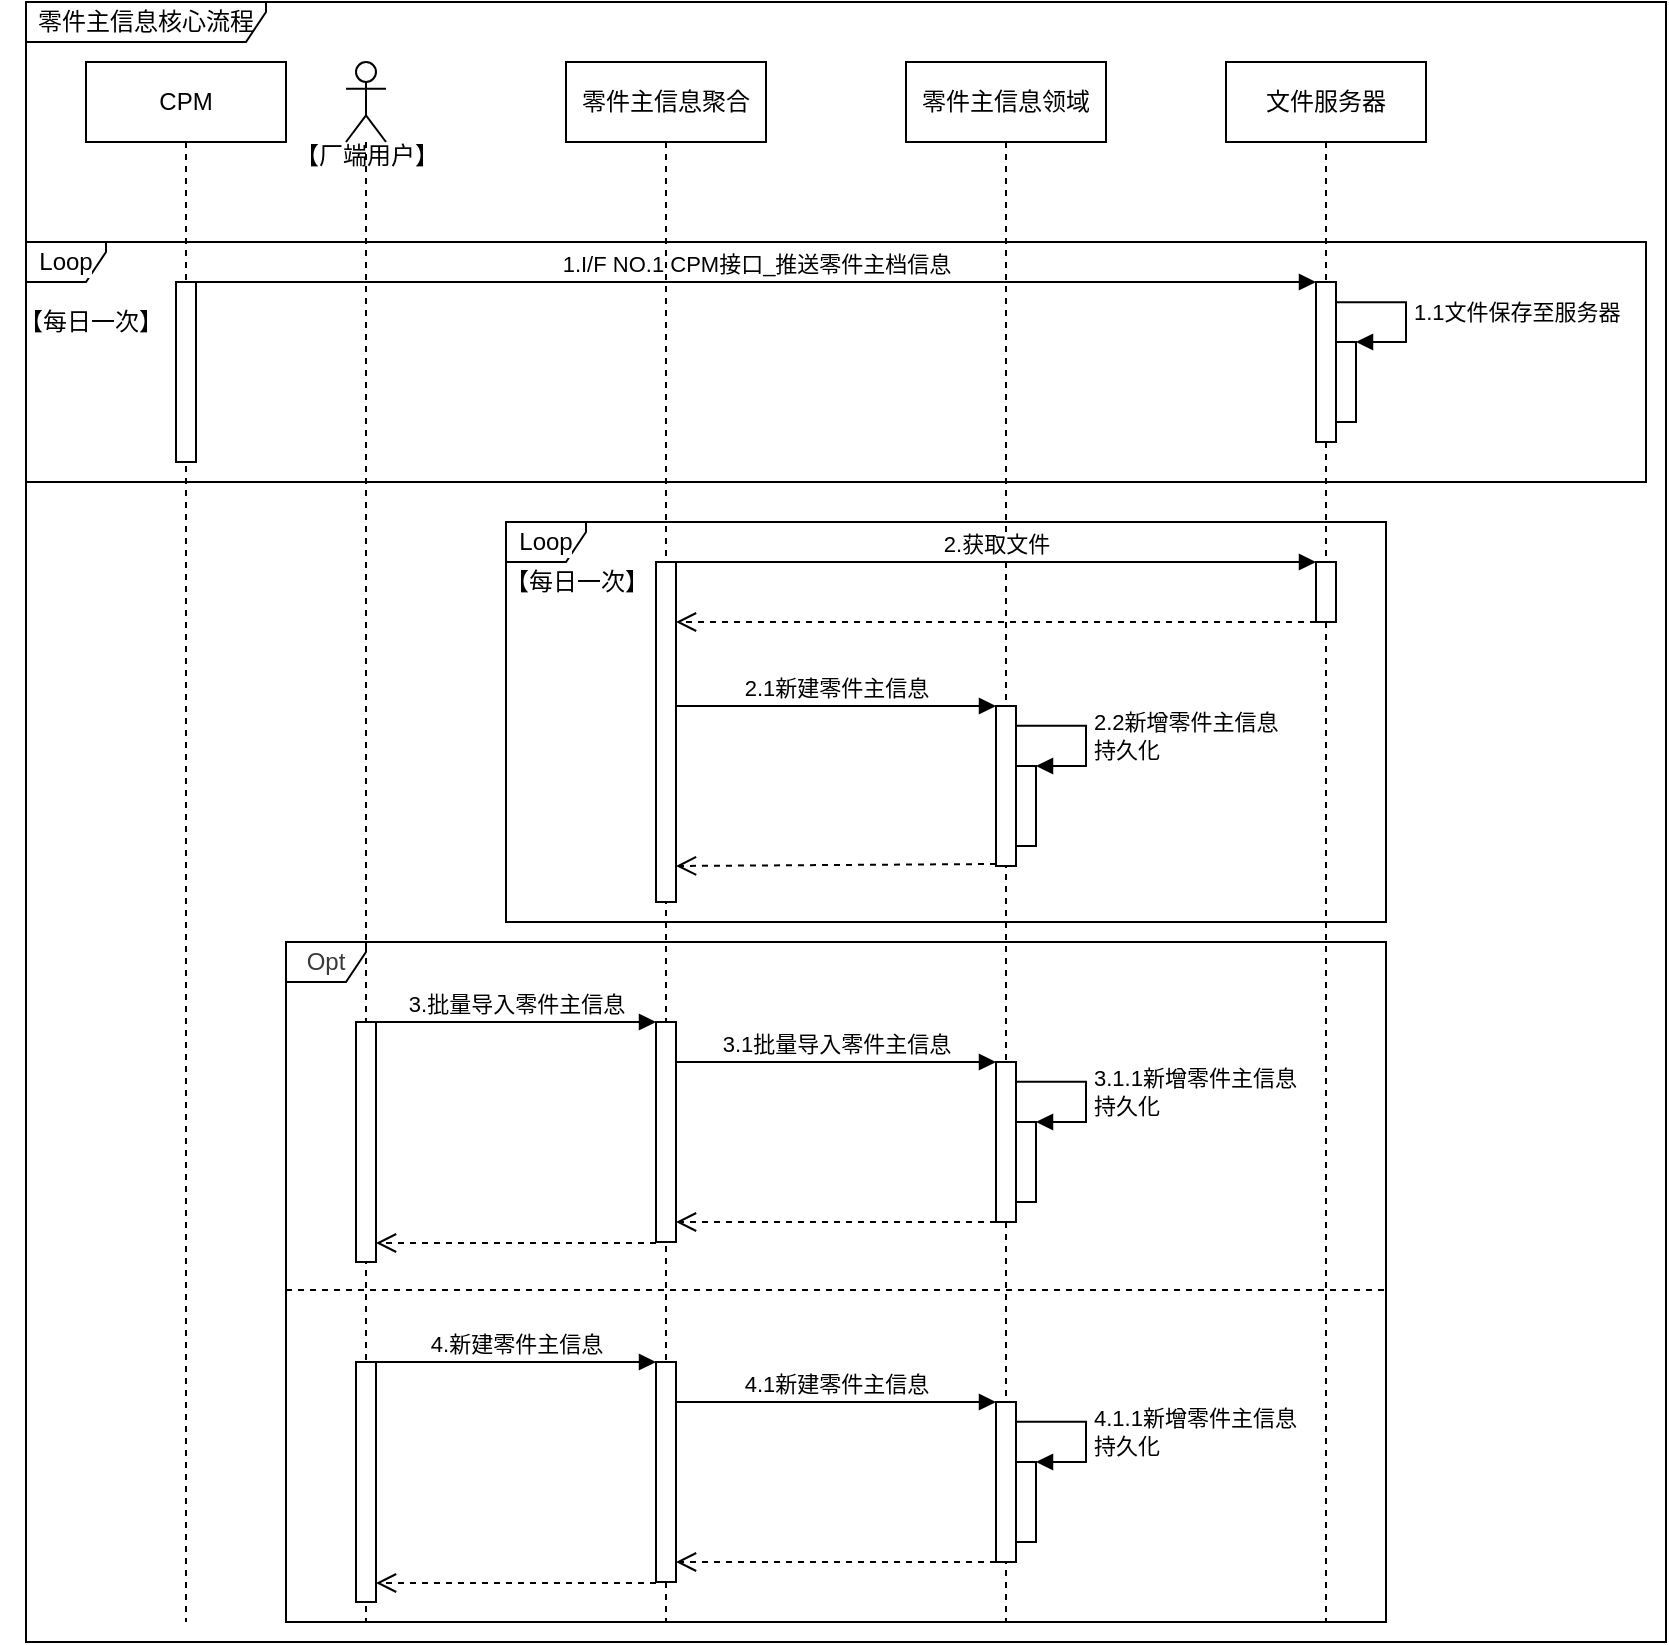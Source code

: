 <mxfile version="16.5.3" type="github" pages="4">
  <diagram id="6bnHpI4cZpsdlI7_PELI" name="时序图">
    <mxGraphModel dx="3779" dy="1124" grid="1" gridSize="10" guides="1" tooltips="1" connect="1" arrows="1" fold="1" page="1" pageScale="1" pageWidth="827" pageHeight="1169" math="0" shadow="0">
      <root>
        <mxCell id="0" />
        <mxCell id="1" parent="0" />
        <mxCell id="9qDZQP6KY1lODNuhh0SA-13" value="3.1批量导入零件主信息" style="html=1;verticalAlign=bottom;endArrow=block;entryX=0;entryY=0;rounded=0;" parent="1" target="9qDZQP6KY1lODNuhh0SA-12" edge="1">
          <mxGeometry relative="1" as="geometry">
            <mxPoint x="-635" y="620" as="sourcePoint" />
          </mxGeometry>
        </mxCell>
        <mxCell id="9qDZQP6KY1lODNuhh0SA-14" value="" style="html=1;verticalAlign=bottom;endArrow=open;dashed=1;endSize=8;exitX=0;exitY=0.95;rounded=0;" parent="1" edge="1">
          <mxGeometry relative="1" as="geometry">
            <mxPoint x="-635" y="700" as="targetPoint" />
            <mxPoint x="-475.0" y="700" as="sourcePoint" />
          </mxGeometry>
        </mxCell>
        <mxCell id="0LydJXx7M0l3ICLnaT1j-2" value="Opt" style="shape=umlFrame;whiteSpace=wrap;html=1;labelBackgroundColor=#FFFFFF;fontColor=#393939;fillColor=#FFFFFF;width=40;height=20;" parent="1" vertex="1">
          <mxGeometry x="-830" y="560" width="550" height="340" as="geometry" />
        </mxCell>
        <mxCell id="6ohJSaFs3OZKNF7ckTL_-2" value="&lt;span style=&quot;background-color: rgb(255 , 255 , 255)&quot;&gt;【&lt;/span&gt;&lt;span style=&quot;background-color: rgb(255 , 255 , 255)&quot;&gt;每日一次&lt;/span&gt;&lt;span style=&quot;background-color: rgb(255 , 255 , 255)&quot;&gt;】&lt;/span&gt;" style="text;html=1;align=center;verticalAlign=middle;resizable=0;points=[];autosize=1;strokeColor=none;fillColor=none;" parent="1" vertex="1">
          <mxGeometry x="-973" y="240" width="90" height="20" as="geometry" />
        </mxCell>
        <mxCell id="6ohJSaFs3OZKNF7ckTL_-3" value="&lt;span style=&quot;background-color: rgb(255 , 255 , 255)&quot;&gt;【&lt;/span&gt;&lt;span style=&quot;background-color: rgb(255 , 255 , 255)&quot;&gt;每日一次&lt;/span&gt;&lt;span style=&quot;background-color: rgb(255 , 255 , 255)&quot;&gt;】&lt;/span&gt;" style="text;html=1;align=center;verticalAlign=middle;resizable=0;points=[];autosize=1;strokeColor=none;fillColor=none;" parent="1" vertex="1">
          <mxGeometry x="-730" y="370" width="90" height="20" as="geometry" />
        </mxCell>
        <mxCell id="LRd9EyxCTDxwuXBP93DP-17" value="" style="shape=umlLifeline;participant=umlActor;perimeter=lifelinePerimeter;whiteSpace=wrap;html=1;container=1;collapsible=0;recursiveResize=0;verticalAlign=top;spacingTop=36;outlineConnect=0;" vertex="1" parent="1">
          <mxGeometry x="-800" y="120" width="20" height="780" as="geometry" />
        </mxCell>
        <mxCell id="LRd9EyxCTDxwuXBP93DP-25" value="1.I/F NO.1 CPM接口_推送零件主档信息" style="html=1;verticalAlign=bottom;endArrow=block;entryX=0;entryY=0;rounded=0;" edge="1" target="LRd9EyxCTDxwuXBP93DP-24" parent="LRd9EyxCTDxwuXBP93DP-17">
          <mxGeometry relative="1" as="geometry">
            <mxPoint x="-75" y="110" as="sourcePoint" />
          </mxGeometry>
        </mxCell>
        <mxCell id="LRd9EyxCTDxwuXBP93DP-47" value="" style="html=1;points=[];perimeter=orthogonalPerimeter;" vertex="1" parent="LRd9EyxCTDxwuXBP93DP-17">
          <mxGeometry x="5" y="480" width="10" height="120" as="geometry" />
        </mxCell>
        <mxCell id="LRd9EyxCTDxwuXBP93DP-18" value="CPM" style="shape=umlLifeline;perimeter=lifelinePerimeter;whiteSpace=wrap;html=1;container=1;collapsible=0;recursiveResize=0;outlineConnect=0;" vertex="1" parent="1">
          <mxGeometry x="-930" y="120" width="100" height="780" as="geometry" />
        </mxCell>
        <mxCell id="LRd9EyxCTDxwuXBP93DP-23" value="" style="html=1;points=[];perimeter=orthogonalPerimeter;" vertex="1" parent="LRd9EyxCTDxwuXBP93DP-18">
          <mxGeometry x="45" y="110" width="10" height="90" as="geometry" />
        </mxCell>
        <mxCell id="LRd9EyxCTDxwuXBP93DP-19" value="零件主信息聚合" style="shape=umlLifeline;perimeter=lifelinePerimeter;whiteSpace=wrap;html=1;container=1;collapsible=0;recursiveResize=0;outlineConnect=0;" vertex="1" parent="1">
          <mxGeometry x="-690" y="120" width="100" height="780" as="geometry" />
        </mxCell>
        <mxCell id="LRd9EyxCTDxwuXBP93DP-29" value="" style="html=1;points=[];perimeter=orthogonalPerimeter;" vertex="1" parent="LRd9EyxCTDxwuXBP93DP-19">
          <mxGeometry x="45" y="250" width="10" height="170" as="geometry" />
        </mxCell>
        <mxCell id="LRd9EyxCTDxwuXBP93DP-49" value="" style="html=1;points=[];perimeter=orthogonalPerimeter;" vertex="1" parent="LRd9EyxCTDxwuXBP93DP-19">
          <mxGeometry x="45" y="480" width="10" height="110" as="geometry" />
        </mxCell>
        <mxCell id="LRd9EyxCTDxwuXBP93DP-20" value="零件主信息领域" style="shape=umlLifeline;perimeter=lifelinePerimeter;whiteSpace=wrap;html=1;container=1;collapsible=0;recursiveResize=0;outlineConnect=0;" vertex="1" parent="1">
          <mxGeometry x="-520" y="120" width="100" height="780" as="geometry" />
        </mxCell>
        <mxCell id="LRd9EyxCTDxwuXBP93DP-40" value="" style="html=1;points=[];perimeter=orthogonalPerimeter;" vertex="1" parent="LRd9EyxCTDxwuXBP93DP-20">
          <mxGeometry x="45" y="322" width="10" height="80" as="geometry" />
        </mxCell>
        <mxCell id="LRd9EyxCTDxwuXBP93DP-45" value="" style="html=1;points=[];perimeter=orthogonalPerimeter;" vertex="1" parent="LRd9EyxCTDxwuXBP93DP-20">
          <mxGeometry x="55" y="352" width="10" height="40" as="geometry" />
        </mxCell>
        <mxCell id="LRd9EyxCTDxwuXBP93DP-46" value="2.2新增零件主信息&lt;br&gt;持久化" style="edgeStyle=orthogonalEdgeStyle;html=1;align=left;spacingLeft=2;endArrow=block;rounded=0;entryX=1;entryY=0;exitX=1.027;exitY=0.124;exitDx=0;exitDy=0;exitPerimeter=0;" edge="1" target="LRd9EyxCTDxwuXBP93DP-45" parent="LRd9EyxCTDxwuXBP93DP-20" source="LRd9EyxCTDxwuXBP93DP-40">
          <mxGeometry relative="1" as="geometry">
            <mxPoint x="60" y="332" as="sourcePoint" />
            <Array as="points">
              <mxPoint x="90" y="332" />
              <mxPoint x="90" y="352" />
            </Array>
          </mxGeometry>
        </mxCell>
        <mxCell id="9qDZQP6KY1lODNuhh0SA-12" value="" style="html=1;points=[];perimeter=orthogonalPerimeter;" parent="LRd9EyxCTDxwuXBP93DP-20" vertex="1">
          <mxGeometry x="45" y="500" width="10" height="80" as="geometry" />
        </mxCell>
        <mxCell id="9qDZQP6KY1lODNuhh0SA-15" value="" style="html=1;points=[];perimeter=orthogonalPerimeter;" parent="LRd9EyxCTDxwuXBP93DP-20" vertex="1">
          <mxGeometry x="55" y="530" width="10" height="40" as="geometry" />
        </mxCell>
        <mxCell id="9qDZQP6KY1lODNuhh0SA-16" value="3.1.1新增零件主信息&lt;br&gt;持久化" style="edgeStyle=orthogonalEdgeStyle;html=1;align=left;spacingLeft=2;endArrow=block;rounded=0;entryX=1;entryY=0;exitX=1.041;exitY=0.124;exitDx=0;exitDy=0;exitPerimeter=0;" parent="LRd9EyxCTDxwuXBP93DP-20" source="9qDZQP6KY1lODNuhh0SA-12" target="9qDZQP6KY1lODNuhh0SA-15" edge="1">
          <mxGeometry relative="1" as="geometry">
            <mxPoint x="60" y="510" as="sourcePoint" />
            <Array as="points">
              <mxPoint x="90" y="510" />
              <mxPoint x="90" y="530" />
            </Array>
          </mxGeometry>
        </mxCell>
        <mxCell id="LRd9EyxCTDxwuXBP93DP-21" value="文件服务器" style="shape=umlLifeline;perimeter=lifelinePerimeter;whiteSpace=wrap;html=1;container=1;collapsible=0;recursiveResize=0;outlineConnect=0;" vertex="1" parent="1">
          <mxGeometry x="-360" y="120" width="100" height="780" as="geometry" />
        </mxCell>
        <mxCell id="LRd9EyxCTDxwuXBP93DP-24" value="" style="html=1;points=[];perimeter=orthogonalPerimeter;" vertex="1" parent="LRd9EyxCTDxwuXBP93DP-21">
          <mxGeometry x="45" y="110" width="10" height="80" as="geometry" />
        </mxCell>
        <mxCell id="LRd9EyxCTDxwuXBP93DP-27" value="" style="html=1;points=[];perimeter=orthogonalPerimeter;" vertex="1" parent="LRd9EyxCTDxwuXBP93DP-21">
          <mxGeometry x="55" y="140" width="10" height="40" as="geometry" />
        </mxCell>
        <mxCell id="LRd9EyxCTDxwuXBP93DP-28" value="1.1文件保存至服务器" style="edgeStyle=orthogonalEdgeStyle;html=1;align=left;spacingLeft=2;endArrow=block;rounded=0;entryX=1;entryY=0;exitX=1.047;exitY=0.126;exitDx=0;exitDy=0;exitPerimeter=0;" edge="1" target="LRd9EyxCTDxwuXBP93DP-27" parent="LRd9EyxCTDxwuXBP93DP-21" source="LRd9EyxCTDxwuXBP93DP-24">
          <mxGeometry relative="1" as="geometry">
            <mxPoint x="60" y="120" as="sourcePoint" />
            <Array as="points">
              <mxPoint x="90" y="120" />
              <mxPoint x="90" y="140" />
            </Array>
          </mxGeometry>
        </mxCell>
        <mxCell id="LRd9EyxCTDxwuXBP93DP-30" value="" style="html=1;points=[];perimeter=orthogonalPerimeter;" vertex="1" parent="LRd9EyxCTDxwuXBP93DP-21">
          <mxGeometry x="45" y="250" width="10" height="30" as="geometry" />
        </mxCell>
        <mxCell id="LRd9EyxCTDxwuXBP93DP-22" value="【厂端用户】" style="text;html=1;align=center;verticalAlign=middle;resizable=0;points=[];autosize=1;strokeColor=none;fillColor=none;" vertex="1" parent="1">
          <mxGeometry x="-835" y="157" width="90" height="20" as="geometry" />
        </mxCell>
        <mxCell id="LRd9EyxCTDxwuXBP93DP-31" value="2.获取文件" style="html=1;verticalAlign=bottom;endArrow=block;entryX=0;entryY=0;rounded=0;" edge="1" target="LRd9EyxCTDxwuXBP93DP-30" parent="1">
          <mxGeometry relative="1" as="geometry">
            <mxPoint x="-635" y="370" as="sourcePoint" />
          </mxGeometry>
        </mxCell>
        <mxCell id="LRd9EyxCTDxwuXBP93DP-32" value="" style="html=1;verticalAlign=bottom;endArrow=open;dashed=1;endSize=8;exitX=0;exitY=0.95;rounded=0;" edge="1" parent="1">
          <mxGeometry relative="1" as="geometry">
            <mxPoint x="-635" y="400" as="targetPoint" />
            <mxPoint x="-315" y="400" as="sourcePoint" />
          </mxGeometry>
        </mxCell>
        <mxCell id="LRd9EyxCTDxwuXBP93DP-41" value="2.1新建零件主信息" style="html=1;verticalAlign=bottom;endArrow=block;entryX=0;entryY=0;rounded=0;" edge="1" target="LRd9EyxCTDxwuXBP93DP-40" parent="1">
          <mxGeometry relative="1" as="geometry">
            <mxPoint x="-635" y="442" as="sourcePoint" />
          </mxGeometry>
        </mxCell>
        <mxCell id="LRd9EyxCTDxwuXBP93DP-42" value="" style="html=1;verticalAlign=bottom;endArrow=open;dashed=1;endSize=8;exitX=0;exitY=0.95;rounded=0;" edge="1" parent="1">
          <mxGeometry relative="1" as="geometry">
            <mxPoint x="-635" y="522" as="targetPoint" />
            <mxPoint x="-475" y="521" as="sourcePoint" />
          </mxGeometry>
        </mxCell>
        <mxCell id="LRd9EyxCTDxwuXBP93DP-44" value="Loop" style="shape=umlFrame;whiteSpace=wrap;html=1;labelBackgroundColor=#FFFFFF;fillColor=#FFFFFF;width=40;height=20;" vertex="1" parent="1">
          <mxGeometry x="-960" y="210" width="810" height="120" as="geometry" />
        </mxCell>
        <mxCell id="LRd9EyxCTDxwuXBP93DP-50" value="3.批量导入零件主信息" style="html=1;verticalAlign=bottom;endArrow=block;entryX=0;entryY=0;rounded=0;" edge="1" target="LRd9EyxCTDxwuXBP93DP-49" parent="1">
          <mxGeometry relative="1" as="geometry">
            <mxPoint x="-786" y="600" as="sourcePoint" />
          </mxGeometry>
        </mxCell>
        <mxCell id="LRd9EyxCTDxwuXBP93DP-51" value="" style="html=1;verticalAlign=bottom;endArrow=open;dashed=1;endSize=8;exitX=0;exitY=0.95;rounded=0;" edge="1" parent="1">
          <mxGeometry relative="1" as="geometry">
            <mxPoint x="-785" y="710.5" as="targetPoint" />
            <mxPoint x="-645" y="710.5" as="sourcePoint" />
          </mxGeometry>
        </mxCell>
        <mxCell id="LRd9EyxCTDxwuXBP93DP-52" value="4.1新建零件主信息" style="html=1;verticalAlign=bottom;endArrow=block;entryX=0;entryY=0;rounded=0;" edge="1" parent="1" target="LRd9EyxCTDxwuXBP93DP-56">
          <mxGeometry relative="1" as="geometry">
            <mxPoint x="-635" y="790" as="sourcePoint" />
          </mxGeometry>
        </mxCell>
        <mxCell id="LRd9EyxCTDxwuXBP93DP-53" value="" style="html=1;verticalAlign=bottom;endArrow=open;dashed=1;endSize=8;exitX=0;exitY=0.95;rounded=0;" edge="1" parent="1">
          <mxGeometry relative="1" as="geometry">
            <mxPoint x="-635" y="870" as="targetPoint" />
            <mxPoint x="-475" y="870" as="sourcePoint" />
          </mxGeometry>
        </mxCell>
        <mxCell id="LRd9EyxCTDxwuXBP93DP-54" value="" style="html=1;points=[];perimeter=orthogonalPerimeter;" vertex="1" parent="1">
          <mxGeometry x="-795" y="770" width="10" height="120" as="geometry" />
        </mxCell>
        <mxCell id="LRd9EyxCTDxwuXBP93DP-55" value="" style="html=1;points=[];perimeter=orthogonalPerimeter;" vertex="1" parent="1">
          <mxGeometry x="-645" y="770" width="10" height="110" as="geometry" />
        </mxCell>
        <mxCell id="LRd9EyxCTDxwuXBP93DP-56" value="" style="html=1;points=[];perimeter=orthogonalPerimeter;" vertex="1" parent="1">
          <mxGeometry x="-475" y="790" width="10" height="80" as="geometry" />
        </mxCell>
        <mxCell id="LRd9EyxCTDxwuXBP93DP-57" value="" style="html=1;points=[];perimeter=orthogonalPerimeter;" vertex="1" parent="1">
          <mxGeometry x="-465" y="820" width="10" height="40" as="geometry" />
        </mxCell>
        <mxCell id="LRd9EyxCTDxwuXBP93DP-58" value="4.1.1新增零件主信息&lt;br&gt;持久化" style="edgeStyle=orthogonalEdgeStyle;html=1;align=left;spacingLeft=2;endArrow=block;rounded=0;entryX=1;entryY=0;exitX=1.041;exitY=0.124;exitDx=0;exitDy=0;exitPerimeter=0;" edge="1" parent="1" source="LRd9EyxCTDxwuXBP93DP-56" target="LRd9EyxCTDxwuXBP93DP-57">
          <mxGeometry relative="1" as="geometry">
            <mxPoint x="60" y="680" as="sourcePoint" />
            <Array as="points">
              <mxPoint x="-430" y="800" />
              <mxPoint x="-430" y="820" />
            </Array>
          </mxGeometry>
        </mxCell>
        <mxCell id="LRd9EyxCTDxwuXBP93DP-59" value="4.新建零件主信息" style="html=1;verticalAlign=bottom;endArrow=block;entryX=0;entryY=0;rounded=0;" edge="1" parent="1" target="LRd9EyxCTDxwuXBP93DP-55">
          <mxGeometry relative="1" as="geometry">
            <mxPoint x="-786" y="770" as="sourcePoint" />
          </mxGeometry>
        </mxCell>
        <mxCell id="LRd9EyxCTDxwuXBP93DP-60" value="" style="html=1;verticalAlign=bottom;endArrow=open;dashed=1;endSize=8;exitX=0;exitY=0.95;rounded=0;" edge="1" parent="1">
          <mxGeometry relative="1" as="geometry">
            <mxPoint x="-785" y="880.5" as="targetPoint" />
            <mxPoint x="-645" y="880.5" as="sourcePoint" />
          </mxGeometry>
        </mxCell>
        <mxCell id="LRd9EyxCTDxwuXBP93DP-61" value="Loop" style="shape=umlFrame;whiteSpace=wrap;html=1;labelBackgroundColor=#FFFFFF;fillColor=#FFFFFF;width=40;height=20;" vertex="1" parent="1">
          <mxGeometry x="-720" y="350" width="440" height="200" as="geometry" />
        </mxCell>
        <mxCell id="LRd9EyxCTDxwuXBP93DP-62" value="" style="line;strokeWidth=1;fillColor=none;align=left;verticalAlign=middle;spacingTop=-1;spacingLeft=3;spacingRight=3;rotatable=0;labelPosition=right;points=[];portConstraint=eastwest;dashed=1;" vertex="1" parent="1">
          <mxGeometry x="-830" y="730" width="550" height="8" as="geometry" />
        </mxCell>
        <mxCell id="LRd9EyxCTDxwuXBP93DP-63" value="零件主信息核心流程" style="shape=umlFrame;whiteSpace=wrap;html=1;width=120;height=20;" vertex="1" parent="1">
          <mxGeometry x="-960" y="90" width="820" height="820" as="geometry" />
        </mxCell>
      </root>
    </mxGraphModel>
  </diagram>
  <diagram id="FOFnYMLGnaj3QQaz7xhX" name="定时任务-行为图">
    <mxGraphModel dx="1209" dy="600" grid="1" gridSize="10" guides="1" tooltips="1" connect="1" arrows="1" fold="1" page="1" pageScale="1" pageWidth="827" pageHeight="1169" math="0" shadow="0">
      <root>
        <mxCell id="7OLGIQ1EorespxrLgJ10-0" />
        <mxCell id="7OLGIQ1EorespxrLgJ10-1" parent="7OLGIQ1EorespxrLgJ10-0" />
        <mxCell id="IHvkTjEI3uxPASRba5FX-0" value="领域层-零件基础原子服务" style="shape=umlLifeline;perimeter=lifelinePerimeter;whiteSpace=wrap;html=1;container=1;collapsible=0;recursiveResize=0;outlineConnect=0;labelBackgroundColor=#FFFFFF;fillColor=#FFFFFF;" parent="7OLGIQ1EorespxrLgJ10-1" vertex="1">
          <mxGeometry x="660" y="160" width="100" height="460" as="geometry" />
        </mxCell>
        <mxCell id="THMdplnS1te3H137m6_t-13" value="" style="html=1;points=[];perimeter=orthogonalPerimeter;labelBackgroundColor=#FFFFFF;fillColor=#FFFFFF;" parent="IHvkTjEI3uxPASRba5FX-0" vertex="1">
          <mxGeometry x="45" y="285" width="10" height="80" as="geometry" />
        </mxCell>
        <mxCell id="THMdplnS1te3H137m6_t-16" value="" style="html=1;points=[];perimeter=orthogonalPerimeter;labelBackgroundColor=#FFFFFF;fillColor=#FFFFFF;" parent="IHvkTjEI3uxPASRba5FX-0" vertex="1">
          <mxGeometry x="55" y="315" width="10" height="40" as="geometry" />
        </mxCell>
        <mxCell id="THMdplnS1te3H137m6_t-17" value="2.3.1保存零件主信息()" style="edgeStyle=orthogonalEdgeStyle;html=1;align=left;spacingLeft=2;endArrow=block;rounded=0;entryX=1;entryY=0;exitX=1.018;exitY=0.143;exitDx=0;exitDy=0;exitPerimeter=0;" parent="IHvkTjEI3uxPASRba5FX-0" source="THMdplnS1te3H137m6_t-13" target="THMdplnS1te3H137m6_t-16" edge="1">
          <mxGeometry relative="1" as="geometry">
            <mxPoint x="60" y="295" as="sourcePoint" />
            <Array as="points">
              <mxPoint x="55" y="295" />
              <mxPoint x="90" y="295" />
              <mxPoint x="90" y="315" />
            </Array>
          </mxGeometry>
        </mxCell>
        <mxCell id="IHvkTjEI3uxPASRba5FX-1" value="应用层-零部件聚合服务" style="shape=umlLifeline;perimeter=lifelinePerimeter;whiteSpace=wrap;html=1;container=1;collapsible=0;recursiveResize=0;outlineConnect=0;labelBackgroundColor=#FFFFFF;fillColor=#FFFFFF;" parent="7OLGIQ1EorespxrLgJ10-1" vertex="1">
          <mxGeometry x="500" y="160" width="100" height="460" as="geometry" />
        </mxCell>
        <mxCell id="THMdplnS1te3H137m6_t-8" value="" style="html=1;points=[];perimeter=orthogonalPerimeter;labelBackgroundColor=#FFFFFF;fillColor=#FFFFFF;" parent="IHvkTjEI3uxPASRba5FX-1" vertex="1">
          <mxGeometry x="45" y="80" width="10" height="310" as="geometry" />
        </mxCell>
        <mxCell id="THMdplnS1te3H137m6_t-11" value="" style="html=1;points=[];perimeter=orthogonalPerimeter;labelBackgroundColor=#FFFFFF;fillColor=#FFFFFF;" parent="IHvkTjEI3uxPASRba5FX-1" vertex="1">
          <mxGeometry x="55" y="110" width="10" height="40" as="geometry" />
        </mxCell>
        <mxCell id="THMdplnS1te3H137m6_t-12" value="2.1文件读取()" style="edgeStyle=orthogonalEdgeStyle;html=1;align=left;spacingLeft=2;endArrow=block;rounded=0;entryX=1;entryY=0;exitX=1.033;exitY=0.088;exitDx=0;exitDy=0;exitPerimeter=0;" parent="IHvkTjEI3uxPASRba5FX-1" source="THMdplnS1te3H137m6_t-8" target="THMdplnS1te3H137m6_t-11" edge="1">
          <mxGeometry relative="1" as="geometry">
            <mxPoint x="60" y="90" as="sourcePoint" />
            <Array as="points">
              <mxPoint x="90" y="90" />
              <mxPoint x="90" y="110" />
            </Array>
          </mxGeometry>
        </mxCell>
        <mxCell id="IHvkTjEI3uxPASRba5FX-2" value="接口-BFF服务" style="shape=umlLifeline;perimeter=lifelinePerimeter;whiteSpace=wrap;html=1;container=1;collapsible=0;recursiveResize=0;outlineConnect=0;labelBackgroundColor=#FFFFFF;fillColor=#FFFFFF;" parent="7OLGIQ1EorespxrLgJ10-1" vertex="1">
          <mxGeometry x="370" y="160" width="100" height="460" as="geometry" />
        </mxCell>
        <mxCell id="IHvkTjEI3uxPASRba5FX-3" value="零部件前端" style="shape=umlLifeline;perimeter=lifelinePerimeter;whiteSpace=wrap;html=1;container=1;collapsible=0;recursiveResize=0;outlineConnect=0;labelBackgroundColor=#FFFFFF;fillColor=#FFFFFF;" parent="7OLGIQ1EorespxrLgJ10-1" vertex="1">
          <mxGeometry x="240" y="160" width="100" height="460" as="geometry" />
        </mxCell>
        <mxCell id="THMdplnS1te3H137m6_t-14" value="2.3调用零件基础原子服务()" style="html=1;verticalAlign=bottom;endArrow=block;entryX=0;entryY=0;rounded=0;" parent="7OLGIQ1EorespxrLgJ10-1" target="THMdplnS1te3H137m6_t-13" edge="1">
          <mxGeometry relative="1" as="geometry">
            <mxPoint x="556" y="445" as="sourcePoint" />
          </mxGeometry>
        </mxCell>
        <mxCell id="THMdplnS1te3H137m6_t-15" value="" style="html=1;verticalAlign=bottom;endArrow=open;dashed=1;endSize=8;exitX=0;exitY=0.95;rounded=0;" parent="7OLGIQ1EorespxrLgJ10-1" edge="1">
          <mxGeometry relative="1" as="geometry">
            <mxPoint x="556" y="524" as="targetPoint" />
            <mxPoint x="705" y="524" as="sourcePoint" />
          </mxGeometry>
        </mxCell>
        <mxCell id="54kVwgG79NFkQRx_jsIe-0" value="Alt" style="shape=umlFrame;whiteSpace=wrap;html=1;width=30;height=20;" parent="7OLGIQ1EorespxrLgJ10-1" vertex="1">
          <mxGeometry x="480" y="330" width="400" height="210" as="geometry" />
        </mxCell>
        <mxCell id="54kVwgG79NFkQRx_jsIe-1" value="【校验通过】" style="text;html=1;align=center;verticalAlign=middle;resizable=0;points=[];autosize=1;strokeColor=none;fillColor=none;" parent="7OLGIQ1EorespxrLgJ10-1" vertex="1">
          <mxGeometry x="467" y="350" width="90" height="20" as="geometry" />
        </mxCell>
        <mxCell id="ZtvEB8UlHs2p3nsMnhAs-0" value="" style="html=1;points=[];perimeter=orthogonalPerimeter;labelBackgroundColor=#FFFFFF;fillColor=#FFFFFF;" parent="7OLGIQ1EorespxrLgJ10-1" vertex="1">
          <mxGeometry x="555" y="360" width="10" height="40" as="geometry" />
        </mxCell>
        <mxCell id="ZtvEB8UlHs2p3nsMnhAs-1" value="2.2校验数据()" style="edgeStyle=orthogonalEdgeStyle;html=1;align=left;spacingLeft=2;endArrow=block;rounded=0;entryX=1;entryY=0;exitX=1.033;exitY=0.088;exitDx=0;exitDy=0;exitPerimeter=0;" parent="7OLGIQ1EorespxrLgJ10-1" target="ZtvEB8UlHs2p3nsMnhAs-0" edge="1">
          <mxGeometry relative="1" as="geometry">
            <mxPoint x="555.33" y="359.92" as="sourcePoint" />
            <Array as="points">
              <mxPoint x="590" y="340" />
              <mxPoint x="590" y="360" />
            </Array>
          </mxGeometry>
        </mxCell>
        <mxCell id="A97mmvDs4ll5jp05zxJL-0" value="Loop" style="shape=umlFrame;whiteSpace=wrap;html=1;labelBackgroundColor=#FFFFFF;fillColor=#FFFFFF;width=50;height=15;" parent="7OLGIQ1EorespxrLgJ10-1" vertex="1">
          <mxGeometry x="410" y="230" width="480" height="330" as="geometry" />
        </mxCell>
        <mxCell id="mlTio9FG4z4qd6uqM1Vp-1" value="【每日一次】" style="text;html=1;align=center;verticalAlign=middle;resizable=0;points=[];autosize=1;strokeColor=none;fillColor=none;" parent="7OLGIQ1EorespxrLgJ10-1" vertex="1">
          <mxGeometry x="405" y="250" width="90" height="20" as="geometry" />
        </mxCell>
        <mxCell id="mlTio9FG4z4qd6uqM1Vp-2" value="生成零件主信息-时序" style="shape=umlFrame;whiteSpace=wrap;html=1;labelBackgroundColor=#FFFFFF;fillColor=#FFFFFF;width=130;height=20;" parent="7OLGIQ1EorespxrLgJ10-1" vertex="1">
          <mxGeometry x="240" y="120" width="660" height="500" as="geometry" />
        </mxCell>
      </root>
    </mxGraphModel>
  </diagram>
  <diagram id="dGG8FJd8N7IwFIvMK75r" name="事件图">
    <mxGraphModel dx="1209" dy="600" grid="1" gridSize="10" guides="1" tooltips="1" connect="1" arrows="1" fold="1" page="1" pageScale="1" pageWidth="827" pageHeight="1169" math="0" shadow="0">
      <root>
        <mxCell id="RU_HmeFV_STFyEm7z6BS-0" />
        <mxCell id="RU_HmeFV_STFyEm7z6BS-1" parent="RU_HmeFV_STFyEm7z6BS-0" />
      </root>
    </mxGraphModel>
  </diagram>
  <diagram id="fTKao5kH5AFAM4wwmsIB" name="聚合根">
    <mxGraphModel dx="1209" dy="600" grid="1" gridSize="10" guides="1" tooltips="1" connect="1" arrows="1" fold="1" page="1" pageScale="1" pageWidth="827" pageHeight="1169" math="0" shadow="0">
      <root>
        <mxCell id="7-ZAPzwOO9HuGMdEz8zF-0" />
        <mxCell id="7-ZAPzwOO9HuGMdEz8zF-1" parent="7-ZAPzwOO9HuGMdEz8zF-0" />
        <mxCell id="ujMnchfc8mpm0ilcwJpV-10" value="零件主信息" style="shape=table;startSize=30;container=1;collapsible=1;childLayout=tableLayout;fixedRows=1;rowLines=0;fontStyle=1;align=center;resizeLast=1;fillColor=#CFC86B;" parent="7-ZAPzwOO9HuGMdEz8zF-1" vertex="1">
          <mxGeometry x="360" y="320" width="180" height="240" as="geometry" />
        </mxCell>
        <mxCell id="ujMnchfc8mpm0ilcwJpV-11" value="" style="shape=tableRow;horizontal=0;startSize=0;swimlaneHead=0;swimlaneBody=0;fillColor=#CFC86B;collapsible=0;dropTarget=0;points=[[0,0.5],[1,0.5]];portConstraint=eastwest;top=0;left=0;right=0;bottom=1;" parent="ujMnchfc8mpm0ilcwJpV-10" vertex="1">
          <mxGeometry y="30" width="180" height="30" as="geometry" />
        </mxCell>
        <mxCell id="ujMnchfc8mpm0ilcwJpV-12" value="PK" style="shape=partialRectangle;connectable=0;fillColor=#CFC86B;top=0;left=0;bottom=0;right=0;fontStyle=1;overflow=hidden;" parent="ujMnchfc8mpm0ilcwJpV-11" vertex="1">
          <mxGeometry width="30" height="30" as="geometry">
            <mxRectangle width="30" height="30" as="alternateBounds" />
          </mxGeometry>
        </mxCell>
        <mxCell id="ujMnchfc8mpm0ilcwJpV-13" value="id" style="shape=partialRectangle;connectable=0;fillColor=#CFC86B;top=0;left=0;bottom=0;right=0;align=left;spacingLeft=6;fontStyle=1;overflow=hidden;" parent="ujMnchfc8mpm0ilcwJpV-11" vertex="1">
          <mxGeometry x="30" width="150" height="30" as="geometry">
            <mxRectangle width="150" height="30" as="alternateBounds" />
          </mxGeometry>
        </mxCell>
        <mxCell id="ujMnchfc8mpm0ilcwJpV-14" value="" style="shape=tableRow;horizontal=0;startSize=0;swimlaneHead=0;swimlaneBody=0;fillColor=#CFC86B;collapsible=0;dropTarget=0;points=[[0,0.5],[1,0.5]];portConstraint=eastwest;top=0;left=0;right=0;bottom=0;" parent="ujMnchfc8mpm0ilcwJpV-10" vertex="1">
          <mxGeometry y="60" width="180" height="30" as="geometry" />
        </mxCell>
        <mxCell id="ujMnchfc8mpm0ilcwJpV-15" value="" style="shape=partialRectangle;connectable=0;fillColor=#CFC86B;top=0;left=0;bottom=0;right=0;editable=1;overflow=hidden;" parent="ujMnchfc8mpm0ilcwJpV-14" vertex="1">
          <mxGeometry width="30" height="30" as="geometry">
            <mxRectangle width="30" height="30" as="alternateBounds" />
          </mxGeometry>
        </mxCell>
        <mxCell id="ujMnchfc8mpm0ilcwJpV-16" value="零件编号" style="shape=partialRectangle;connectable=0;fillColor=#CFC86B;top=0;left=0;bottom=0;right=0;align=left;spacingLeft=6;overflow=hidden;" parent="ujMnchfc8mpm0ilcwJpV-14" vertex="1">
          <mxGeometry x="30" width="150" height="30" as="geometry">
            <mxRectangle width="150" height="30" as="alternateBounds" />
          </mxGeometry>
        </mxCell>
        <mxCell id="ujMnchfc8mpm0ilcwJpV-17" value="" style="shape=tableRow;horizontal=0;startSize=0;swimlaneHead=0;swimlaneBody=0;fillColor=#CFC86B;collapsible=0;dropTarget=0;points=[[0,0.5],[1,0.5]];portConstraint=eastwest;top=0;left=0;right=0;bottom=0;" parent="ujMnchfc8mpm0ilcwJpV-10" vertex="1">
          <mxGeometry y="90" width="180" height="30" as="geometry" />
        </mxCell>
        <mxCell id="ujMnchfc8mpm0ilcwJpV-18" value="" style="shape=partialRectangle;connectable=0;fillColor=#CFC86B;top=0;left=0;bottom=0;right=0;editable=1;overflow=hidden;" parent="ujMnchfc8mpm0ilcwJpV-17" vertex="1">
          <mxGeometry width="30" height="30" as="geometry">
            <mxRectangle width="30" height="30" as="alternateBounds" />
          </mxGeometry>
        </mxCell>
        <mxCell id="ujMnchfc8mpm0ilcwJpV-19" value="零件名称    " style="shape=partialRectangle;connectable=0;fillColor=#CFC86B;top=0;left=0;bottom=0;right=0;align=left;spacingLeft=6;overflow=hidden;" parent="ujMnchfc8mpm0ilcwJpV-17" vertex="1">
          <mxGeometry x="30" width="150" height="30" as="geometry">
            <mxRectangle width="150" height="30" as="alternateBounds" />
          </mxGeometry>
        </mxCell>
        <mxCell id="ujMnchfc8mpm0ilcwJpV-20" style="shape=tableRow;horizontal=0;startSize=0;swimlaneHead=0;swimlaneBody=0;fillColor=#CFC86B;collapsible=0;dropTarget=0;points=[[0,0.5],[1,0.5]];portConstraint=eastwest;top=0;left=0;right=0;bottom=0;" parent="ujMnchfc8mpm0ilcwJpV-10" vertex="1">
          <mxGeometry y="120" width="180" height="30" as="geometry" />
        </mxCell>
        <mxCell id="ujMnchfc8mpm0ilcwJpV-21" style="shape=partialRectangle;connectable=0;fillColor=#CFC86B;top=0;left=0;bottom=0;right=0;editable=1;overflow=hidden;" parent="ujMnchfc8mpm0ilcwJpV-20" vertex="1">
          <mxGeometry width="30" height="30" as="geometry">
            <mxRectangle width="30" height="30" as="alternateBounds" />
          </mxGeometry>
        </mxCell>
        <mxCell id="ujMnchfc8mpm0ilcwJpV-22" value="零件分类" style="shape=partialRectangle;connectable=0;fillColor=#CFC86B;top=0;left=0;bottom=0;right=0;align=left;spacingLeft=6;overflow=hidden;" parent="ujMnchfc8mpm0ilcwJpV-20" vertex="1">
          <mxGeometry x="30" width="150" height="30" as="geometry">
            <mxRectangle width="150" height="30" as="alternateBounds" />
          </mxGeometry>
        </mxCell>
        <mxCell id="ujMnchfc8mpm0ilcwJpV-29" style="shape=tableRow;horizontal=0;startSize=0;swimlaneHead=0;swimlaneBody=0;fillColor=#CFC86B;collapsible=0;dropTarget=0;points=[[0,0.5],[1,0.5]];portConstraint=eastwest;top=0;left=0;right=0;bottom=0;" parent="ujMnchfc8mpm0ilcwJpV-10" vertex="1">
          <mxGeometry y="150" width="180" height="30" as="geometry" />
        </mxCell>
        <mxCell id="ujMnchfc8mpm0ilcwJpV-30" style="shape=partialRectangle;connectable=0;fillColor=#CFC86B;top=0;left=0;bottom=0;right=0;editable=1;overflow=hidden;" parent="ujMnchfc8mpm0ilcwJpV-29" vertex="1">
          <mxGeometry width="30" height="30" as="geometry">
            <mxRectangle width="30" height="30" as="alternateBounds" />
          </mxGeometry>
        </mxCell>
        <mxCell id="ujMnchfc8mpm0ilcwJpV-31" value="库存数" style="shape=partialRectangle;connectable=0;fillColor=#CFC86B;top=0;left=0;bottom=0;right=0;align=left;spacingLeft=6;overflow=hidden;" parent="ujMnchfc8mpm0ilcwJpV-29" vertex="1">
          <mxGeometry x="30" width="150" height="30" as="geometry">
            <mxRectangle width="150" height="30" as="alternateBounds" />
          </mxGeometry>
        </mxCell>
        <mxCell id="ujMnchfc8mpm0ilcwJpV-32" style="shape=tableRow;horizontal=0;startSize=0;swimlaneHead=0;swimlaneBody=0;fillColor=#CFC86B;collapsible=0;dropTarget=0;points=[[0,0.5],[1,0.5]];portConstraint=eastwest;top=0;left=0;right=0;bottom=0;" parent="ujMnchfc8mpm0ilcwJpV-10" vertex="1">
          <mxGeometry y="180" width="180" height="30" as="geometry" />
        </mxCell>
        <mxCell id="ujMnchfc8mpm0ilcwJpV-33" style="shape=partialRectangle;connectable=0;fillColor=#CFC86B;top=0;left=0;bottom=0;right=0;editable=1;overflow=hidden;" parent="ujMnchfc8mpm0ilcwJpV-32" vertex="1">
          <mxGeometry width="30" height="30" as="geometry">
            <mxRectangle width="30" height="30" as="alternateBounds" />
          </mxGeometry>
        </mxCell>
        <mxCell id="ujMnchfc8mpm0ilcwJpV-34" value="零售价" style="shape=partialRectangle;connectable=0;fillColor=#CFC86B;top=0;left=0;bottom=0;right=0;align=left;spacingLeft=6;overflow=hidden;" parent="ujMnchfc8mpm0ilcwJpV-32" vertex="1">
          <mxGeometry x="30" width="150" height="30" as="geometry">
            <mxRectangle width="150" height="30" as="alternateBounds" />
          </mxGeometry>
        </mxCell>
        <mxCell id="ujMnchfc8mpm0ilcwJpV-35" style="shape=tableRow;horizontal=0;startSize=0;swimlaneHead=0;swimlaneBody=0;fillColor=#CFC86B;collapsible=0;dropTarget=0;points=[[0,0.5],[1,0.5]];portConstraint=eastwest;top=0;left=0;right=0;bottom=0;" parent="ujMnchfc8mpm0ilcwJpV-10" vertex="1">
          <mxGeometry y="210" width="180" height="30" as="geometry" />
        </mxCell>
        <mxCell id="ujMnchfc8mpm0ilcwJpV-36" style="shape=partialRectangle;connectable=0;fillColor=#CFC86B;top=0;left=0;bottom=0;right=0;editable=1;overflow=hidden;" parent="ujMnchfc8mpm0ilcwJpV-35" vertex="1">
          <mxGeometry width="30" height="30" as="geometry">
            <mxRectangle width="30" height="30" as="alternateBounds" />
          </mxGeometry>
        </mxCell>
        <mxCell id="ujMnchfc8mpm0ilcwJpV-37" value="采购价" style="shape=partialRectangle;connectable=0;fillColor=#CFC86B;top=0;left=0;bottom=0;right=0;align=left;spacingLeft=6;overflow=hidden;" parent="ujMnchfc8mpm0ilcwJpV-35" vertex="1">
          <mxGeometry x="30" width="150" height="30" as="geometry">
            <mxRectangle width="150" height="30" as="alternateBounds" />
          </mxGeometry>
        </mxCell>
        <mxCell id="8d-5phC_stLCoWwtOvVK-0" value="【CPM】零件信息" style="shape=table;startSize=30;container=1;collapsible=1;childLayout=tableLayout;fixedRows=1;rowLines=0;fontStyle=1;align=center;resizeLast=1;fillColor=#00BB00;" parent="7-ZAPzwOO9HuGMdEz8zF-1" vertex="1">
          <mxGeometry x="90" y="400" width="180" height="240" as="geometry" />
        </mxCell>
        <mxCell id="8d-5phC_stLCoWwtOvVK-1" value="" style="shape=tableRow;horizontal=0;startSize=0;swimlaneHead=0;swimlaneBody=0;fillColor=#00BB00;collapsible=0;dropTarget=0;points=[[0,0.5],[1,0.5]];portConstraint=eastwest;top=0;left=0;right=0;bottom=1;" parent="8d-5phC_stLCoWwtOvVK-0" vertex="1">
          <mxGeometry y="30" width="180" height="30" as="geometry" />
        </mxCell>
        <mxCell id="8d-5phC_stLCoWwtOvVK-2" value="PK" style="shape=partialRectangle;connectable=0;fillColor=#00BB00;top=0;left=0;bottom=0;right=0;fontStyle=1;overflow=hidden;" parent="8d-5phC_stLCoWwtOvVK-1" vertex="1">
          <mxGeometry width="30" height="30" as="geometry">
            <mxRectangle width="30" height="30" as="alternateBounds" />
          </mxGeometry>
        </mxCell>
        <mxCell id="8d-5phC_stLCoWwtOvVK-3" value="id" style="shape=partialRectangle;connectable=0;fillColor=#00BB00;top=0;left=0;bottom=0;right=0;align=left;spacingLeft=6;fontStyle=1;overflow=hidden;" parent="8d-5phC_stLCoWwtOvVK-1" vertex="1">
          <mxGeometry x="30" width="150" height="30" as="geometry">
            <mxRectangle width="150" height="30" as="alternateBounds" />
          </mxGeometry>
        </mxCell>
        <mxCell id="8d-5phC_stLCoWwtOvVK-4" value="" style="shape=tableRow;horizontal=0;startSize=0;swimlaneHead=0;swimlaneBody=0;fillColor=#00BB00;collapsible=0;dropTarget=0;points=[[0,0.5],[1,0.5]];portConstraint=eastwest;top=0;left=0;right=0;bottom=0;" parent="8d-5phC_stLCoWwtOvVK-0" vertex="1">
          <mxGeometry y="60" width="180" height="30" as="geometry" />
        </mxCell>
        <mxCell id="8d-5phC_stLCoWwtOvVK-5" value="" style="shape=partialRectangle;connectable=0;fillColor=#00BB00;top=0;left=0;bottom=0;right=0;editable=1;overflow=hidden;" parent="8d-5phC_stLCoWwtOvVK-4" vertex="1">
          <mxGeometry width="30" height="30" as="geometry">
            <mxRectangle width="30" height="30" as="alternateBounds" />
          </mxGeometry>
        </mxCell>
        <mxCell id="8d-5phC_stLCoWwtOvVK-6" value="零件编号" style="shape=partialRectangle;connectable=0;fillColor=#00BB00;top=0;left=0;bottom=0;right=0;align=left;spacingLeft=6;overflow=hidden;" parent="8d-5phC_stLCoWwtOvVK-4" vertex="1">
          <mxGeometry x="30" width="150" height="30" as="geometry">
            <mxRectangle width="150" height="30" as="alternateBounds" />
          </mxGeometry>
        </mxCell>
        <mxCell id="8d-5phC_stLCoWwtOvVK-7" value="" style="shape=tableRow;horizontal=0;startSize=0;swimlaneHead=0;swimlaneBody=0;fillColor=#00BB00;collapsible=0;dropTarget=0;points=[[0,0.5],[1,0.5]];portConstraint=eastwest;top=0;left=0;right=0;bottom=0;" parent="8d-5phC_stLCoWwtOvVK-0" vertex="1">
          <mxGeometry y="90" width="180" height="30" as="geometry" />
        </mxCell>
        <mxCell id="8d-5phC_stLCoWwtOvVK-8" value="" style="shape=partialRectangle;connectable=0;fillColor=#00BB00;top=0;left=0;bottom=0;right=0;editable=1;overflow=hidden;" parent="8d-5phC_stLCoWwtOvVK-7" vertex="1">
          <mxGeometry width="30" height="30" as="geometry">
            <mxRectangle width="30" height="30" as="alternateBounds" />
          </mxGeometry>
        </mxCell>
        <mxCell id="8d-5phC_stLCoWwtOvVK-9" value="零件名称    " style="shape=partialRectangle;connectable=0;fillColor=#00BB00;top=0;left=0;bottom=0;right=0;align=left;spacingLeft=6;overflow=hidden;" parent="8d-5phC_stLCoWwtOvVK-7" vertex="1">
          <mxGeometry x="30" width="150" height="30" as="geometry">
            <mxRectangle width="150" height="30" as="alternateBounds" />
          </mxGeometry>
        </mxCell>
        <mxCell id="8d-5phC_stLCoWwtOvVK-10" style="shape=tableRow;horizontal=0;startSize=0;swimlaneHead=0;swimlaneBody=0;fillColor=#00BB00;collapsible=0;dropTarget=0;points=[[0,0.5],[1,0.5]];portConstraint=eastwest;top=0;left=0;right=0;bottom=0;" parent="8d-5phC_stLCoWwtOvVK-0" vertex="1">
          <mxGeometry y="120" width="180" height="30" as="geometry" />
        </mxCell>
        <mxCell id="8d-5phC_stLCoWwtOvVK-11" style="shape=partialRectangle;connectable=0;fillColor=#00BB00;top=0;left=0;bottom=0;right=0;editable=1;overflow=hidden;" parent="8d-5phC_stLCoWwtOvVK-10" vertex="1">
          <mxGeometry width="30" height="30" as="geometry">
            <mxRectangle width="30" height="30" as="alternateBounds" />
          </mxGeometry>
        </mxCell>
        <mxCell id="8d-5phC_stLCoWwtOvVK-12" value="零件分类" style="shape=partialRectangle;connectable=0;fillColor=#00BB00;top=0;left=0;bottom=0;right=0;align=left;spacingLeft=6;overflow=hidden;" parent="8d-5phC_stLCoWwtOvVK-10" vertex="1">
          <mxGeometry x="30" width="150" height="30" as="geometry">
            <mxRectangle width="150" height="30" as="alternateBounds" />
          </mxGeometry>
        </mxCell>
        <mxCell id="8d-5phC_stLCoWwtOvVK-13" style="shape=tableRow;horizontal=0;startSize=0;swimlaneHead=0;swimlaneBody=0;fillColor=#00BB00;collapsible=0;dropTarget=0;points=[[0,0.5],[1,0.5]];portConstraint=eastwest;top=0;left=0;right=0;bottom=0;" parent="8d-5phC_stLCoWwtOvVK-0" vertex="1">
          <mxGeometry y="150" width="180" height="30" as="geometry" />
        </mxCell>
        <mxCell id="8d-5phC_stLCoWwtOvVK-14" style="shape=partialRectangle;connectable=0;fillColor=#00BB00;top=0;left=0;bottom=0;right=0;editable=1;overflow=hidden;" parent="8d-5phC_stLCoWwtOvVK-13" vertex="1">
          <mxGeometry width="30" height="30" as="geometry">
            <mxRectangle width="30" height="30" as="alternateBounds" />
          </mxGeometry>
        </mxCell>
        <mxCell id="8d-5phC_stLCoWwtOvVK-15" value="库存数" style="shape=partialRectangle;connectable=0;fillColor=#00BB00;top=0;left=0;bottom=0;right=0;align=left;spacingLeft=6;overflow=hidden;" parent="8d-5phC_stLCoWwtOvVK-13" vertex="1">
          <mxGeometry x="30" width="150" height="30" as="geometry">
            <mxRectangle width="150" height="30" as="alternateBounds" />
          </mxGeometry>
        </mxCell>
        <mxCell id="8d-5phC_stLCoWwtOvVK-16" style="shape=tableRow;horizontal=0;startSize=0;swimlaneHead=0;swimlaneBody=0;fillColor=#00BB00;collapsible=0;dropTarget=0;points=[[0,0.5],[1,0.5]];portConstraint=eastwest;top=0;left=0;right=0;bottom=0;" parent="8d-5phC_stLCoWwtOvVK-0" vertex="1">
          <mxGeometry y="180" width="180" height="30" as="geometry" />
        </mxCell>
        <mxCell id="8d-5phC_stLCoWwtOvVK-17" style="shape=partialRectangle;connectable=0;fillColor=#00BB00;top=0;left=0;bottom=0;right=0;editable=1;overflow=hidden;" parent="8d-5phC_stLCoWwtOvVK-16" vertex="1">
          <mxGeometry width="30" height="30" as="geometry">
            <mxRectangle width="30" height="30" as="alternateBounds" />
          </mxGeometry>
        </mxCell>
        <mxCell id="8d-5phC_stLCoWwtOvVK-18" value="零售价" style="shape=partialRectangle;connectable=0;fillColor=#00BB00;top=0;left=0;bottom=0;right=0;align=left;spacingLeft=6;overflow=hidden;" parent="8d-5phC_stLCoWwtOvVK-16" vertex="1">
          <mxGeometry x="30" width="150" height="30" as="geometry">
            <mxRectangle width="150" height="30" as="alternateBounds" />
          </mxGeometry>
        </mxCell>
        <mxCell id="8d-5phC_stLCoWwtOvVK-19" style="shape=tableRow;horizontal=0;startSize=0;swimlaneHead=0;swimlaneBody=0;fillColor=#00BB00;collapsible=0;dropTarget=0;points=[[0,0.5],[1,0.5]];portConstraint=eastwest;top=0;left=0;right=0;bottom=0;" parent="8d-5phC_stLCoWwtOvVK-0" vertex="1">
          <mxGeometry y="210" width="180" height="30" as="geometry" />
        </mxCell>
        <mxCell id="8d-5phC_stLCoWwtOvVK-20" style="shape=partialRectangle;connectable=0;fillColor=#00BB00;top=0;left=0;bottom=0;right=0;editable=1;overflow=hidden;" parent="8d-5phC_stLCoWwtOvVK-19" vertex="1">
          <mxGeometry width="30" height="30" as="geometry">
            <mxRectangle width="30" height="30" as="alternateBounds" />
          </mxGeometry>
        </mxCell>
        <mxCell id="8d-5phC_stLCoWwtOvVK-21" value="采购价" style="shape=partialRectangle;connectable=0;fillColor=#00BB00;top=0;left=0;bottom=0;right=0;align=left;spacingLeft=6;overflow=hidden;" parent="8d-5phC_stLCoWwtOvVK-19" vertex="1">
          <mxGeometry x="30" width="150" height="30" as="geometry">
            <mxRectangle width="150" height="30" as="alternateBounds" />
          </mxGeometry>
        </mxCell>
        <mxCell id="NS3TpaYmcHYCosk1XOu--0" value="" style="endArrow=none;html=1;endSize=12;startArrow=diamondThin;startSize=14;startFill=0;edgeStyle=orthogonalEdgeStyle;align=left;verticalAlign=bottom;rounded=0;fontColor=#393939;exitX=0;exitY=0.5;exitDx=0;exitDy=0;entryX=1;entryY=0.5;entryDx=0;entryDy=0;endFill=0;" parent="7-ZAPzwOO9HuGMdEz8zF-1" source="ujMnchfc8mpm0ilcwJpV-14" target="8d-5phC_stLCoWwtOvVK-4" edge="1">
          <mxGeometry x="-1" y="3" relative="1" as="geometry">
            <mxPoint x="430" y="430" as="sourcePoint" />
            <mxPoint x="590" y="430" as="targetPoint" />
            <Array as="points">
              <mxPoint x="320" y="395" />
              <mxPoint x="320" y="475" />
            </Array>
          </mxGeometry>
        </mxCell>
        <mxCell id="4tbbkU1VYWUoTYzql0UM-0" value="1" style="text;html=1;align=center;verticalAlign=middle;resizable=0;points=[];autosize=1;strokeColor=none;fillColor=none;" parent="7-ZAPzwOO9HuGMdEz8zF-1" vertex="1">
          <mxGeometry x="330" y="370" width="20" height="20" as="geometry" />
        </mxCell>
        <mxCell id="4tbbkU1VYWUoTYzql0UM-1" value="1" style="text;html=1;align=center;verticalAlign=middle;resizable=0;points=[];autosize=1;strokeColor=none;fillColor=none;" parent="7-ZAPzwOO9HuGMdEz8zF-1" vertex="1">
          <mxGeometry x="270" y="450" width="20" height="20" as="geometry" />
        </mxCell>
      </root>
    </mxGraphModel>
  </diagram>
</mxfile>
